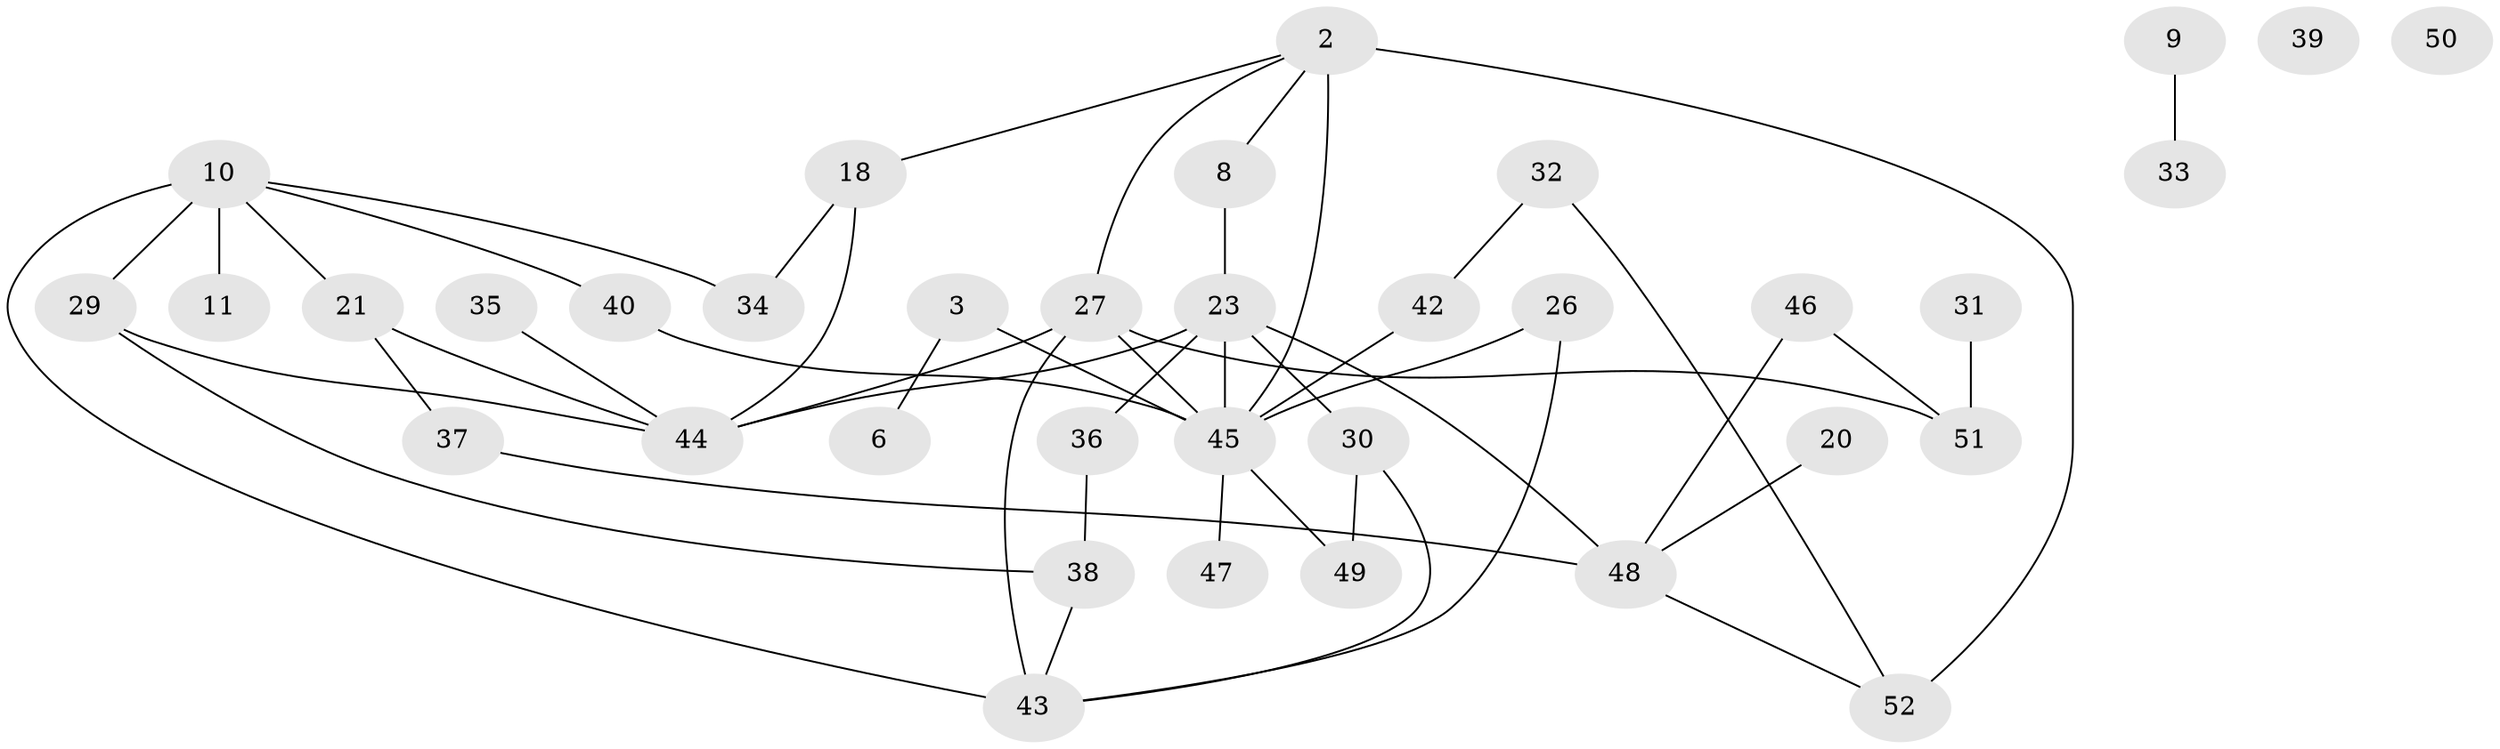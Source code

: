 // original degree distribution, {4: 0.15384615384615385, 7: 0.038461538461538464, 2: 0.36538461538461536, 3: 0.15384615384615385, 1: 0.15384615384615385, 5: 0.038461538461538464, 6: 0.057692307692307696, 0: 0.038461538461538464}
// Generated by graph-tools (version 1.1) at 2025/42/03/04/25 21:42:36]
// undirected, 36 vertices, 49 edges
graph export_dot {
graph [start="1"]
  node [color=gray90,style=filled];
  2;
  3;
  6;
  8;
  9;
  10;
  11;
  18;
  20;
  21 [super="+15+19"];
  23 [super="+12"];
  26;
  27 [super="+25"];
  29 [super="+22+16"];
  30 [super="+14"];
  31;
  32;
  33;
  34;
  35;
  36;
  37;
  38;
  39;
  40;
  42;
  43;
  44 [super="+41"];
  45 [super="+28+17"];
  46;
  47;
  48 [super="+1"];
  49;
  50;
  51 [super="+5"];
  52 [super="+24"];
  2 -- 8;
  2 -- 18;
  2 -- 45 [weight=2];
  2 -- 52 [weight=2];
  2 -- 27;
  3 -- 6;
  3 -- 45;
  8 -- 23;
  9 -- 33;
  10 -- 11;
  10 -- 29 [weight=2];
  10 -- 34;
  10 -- 40;
  10 -- 43;
  10 -- 21;
  18 -- 34;
  18 -- 44;
  20 -- 48;
  21 -- 37;
  21 -- 44;
  23 -- 36;
  23 -- 44 [weight=2];
  23 -- 45 [weight=2];
  23 -- 48;
  23 -- 30;
  26 -- 43;
  26 -- 45;
  27 -- 43 [weight=2];
  27 -- 51;
  27 -- 44;
  27 -- 45;
  29 -- 38;
  29 -- 44 [weight=2];
  30 -- 43;
  30 -- 49;
  31 -- 51;
  32 -- 42;
  32 -- 52;
  35 -- 44;
  36 -- 38;
  37 -- 48;
  38 -- 43;
  40 -- 45;
  42 -- 45;
  45 -- 49;
  45 -- 47;
  46 -- 48;
  46 -- 51;
  48 -- 52;
}
